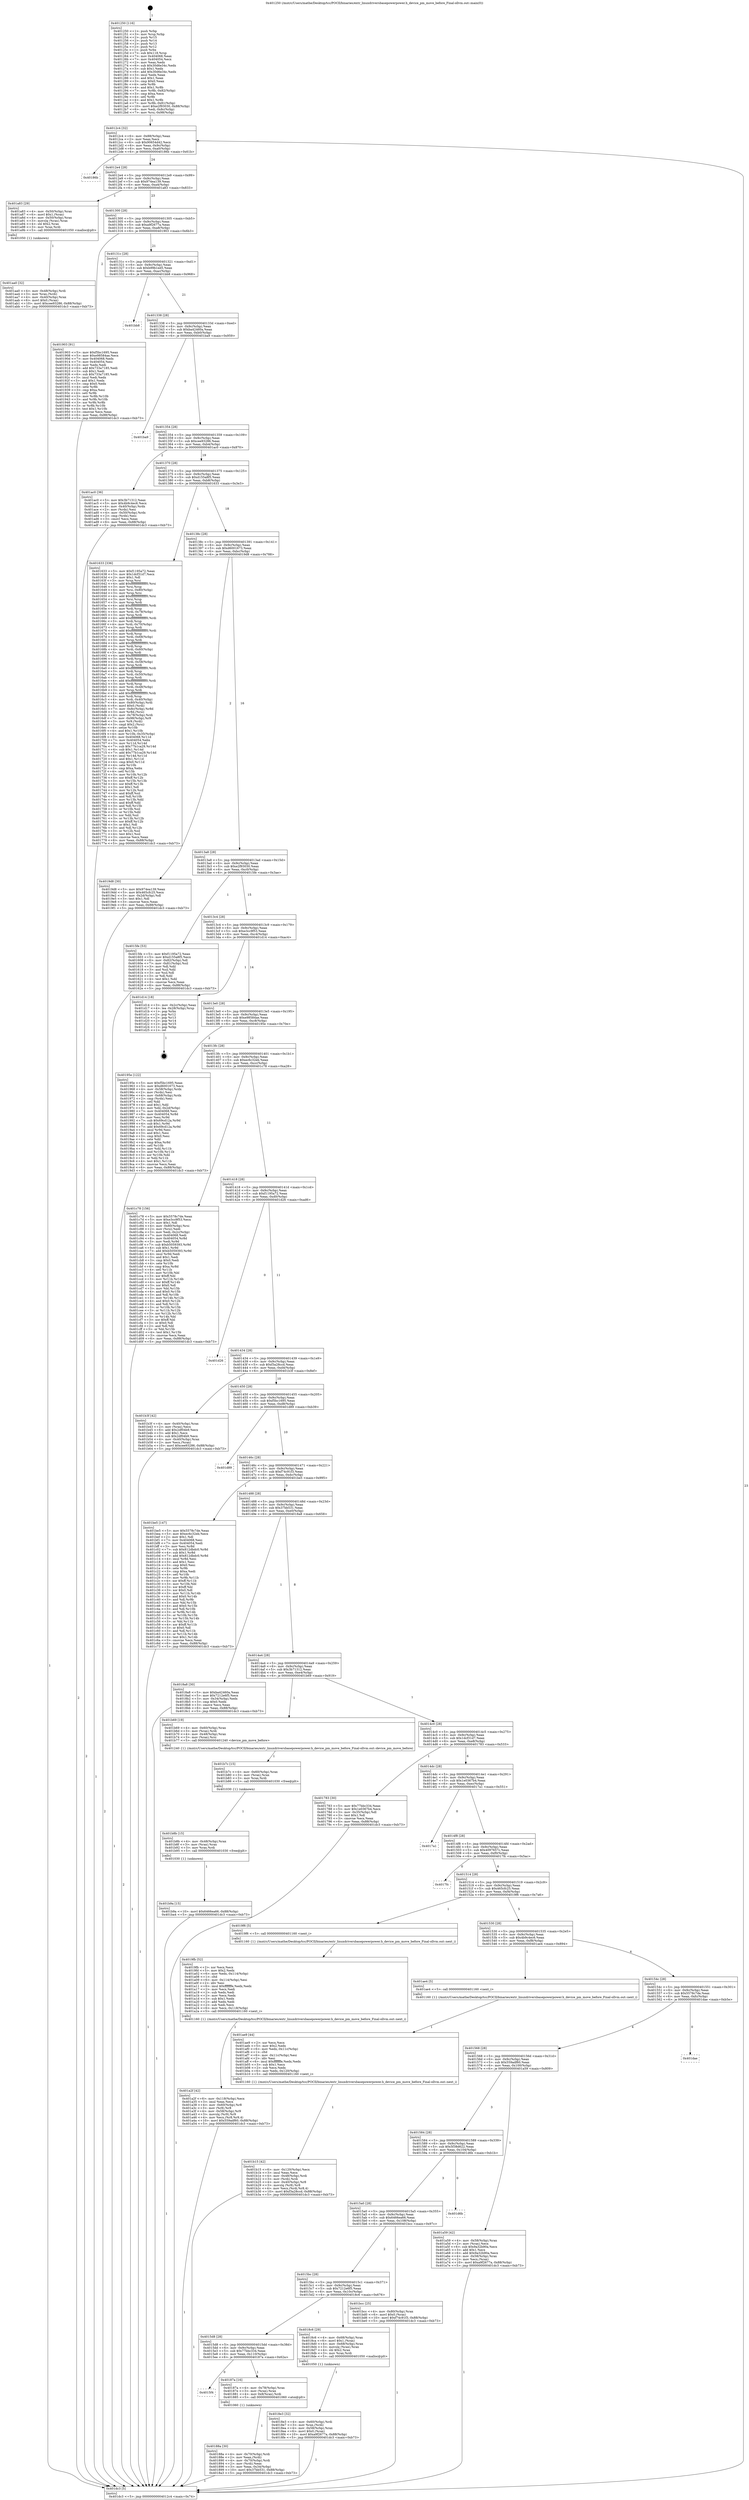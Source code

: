 digraph "0x401250" {
  label = "0x401250 (/mnt/c/Users/mathe/Desktop/tcc/POCII/binaries/extr_linuxdriversbasepowerpower.h_device_pm_move_before_Final-ollvm.out::main(0))"
  labelloc = "t"
  node[shape=record]

  Entry [label="",width=0.3,height=0.3,shape=circle,fillcolor=black,style=filled]
  "0x4012c4" [label="{
     0x4012c4 [32]\l
     | [instrs]\l
     &nbsp;&nbsp;0x4012c4 \<+6\>: mov -0x88(%rbp),%eax\l
     &nbsp;&nbsp;0x4012ca \<+2\>: mov %eax,%ecx\l
     &nbsp;&nbsp;0x4012cc \<+6\>: sub $0x90654d42,%ecx\l
     &nbsp;&nbsp;0x4012d2 \<+6\>: mov %eax,-0x9c(%rbp)\l
     &nbsp;&nbsp;0x4012d8 \<+6\>: mov %ecx,-0xa0(%rbp)\l
     &nbsp;&nbsp;0x4012de \<+6\>: je 000000000040186b \<main+0x61b\>\l
  }"]
  "0x40186b" [label="{
     0x40186b\l
  }", style=dashed]
  "0x4012e4" [label="{
     0x4012e4 [28]\l
     | [instrs]\l
     &nbsp;&nbsp;0x4012e4 \<+5\>: jmp 00000000004012e9 \<main+0x99\>\l
     &nbsp;&nbsp;0x4012e9 \<+6\>: mov -0x9c(%rbp),%eax\l
     &nbsp;&nbsp;0x4012ef \<+5\>: sub $0x974ea139,%eax\l
     &nbsp;&nbsp;0x4012f4 \<+6\>: mov %eax,-0xa4(%rbp)\l
     &nbsp;&nbsp;0x4012fa \<+6\>: je 0000000000401a83 \<main+0x833\>\l
  }"]
  Exit [label="",width=0.3,height=0.3,shape=circle,fillcolor=black,style=filled,peripheries=2]
  "0x401a83" [label="{
     0x401a83 [29]\l
     | [instrs]\l
     &nbsp;&nbsp;0x401a83 \<+4\>: mov -0x50(%rbp),%rax\l
     &nbsp;&nbsp;0x401a87 \<+6\>: movl $0x1,(%rax)\l
     &nbsp;&nbsp;0x401a8d \<+4\>: mov -0x50(%rbp),%rax\l
     &nbsp;&nbsp;0x401a91 \<+3\>: movslq (%rax),%rax\l
     &nbsp;&nbsp;0x401a94 \<+4\>: shl $0x2,%rax\l
     &nbsp;&nbsp;0x401a98 \<+3\>: mov %rax,%rdi\l
     &nbsp;&nbsp;0x401a9b \<+5\>: call 0000000000401050 \<malloc@plt\>\l
     | [calls]\l
     &nbsp;&nbsp;0x401050 \{1\} (unknown)\l
  }"]
  "0x401300" [label="{
     0x401300 [28]\l
     | [instrs]\l
     &nbsp;&nbsp;0x401300 \<+5\>: jmp 0000000000401305 \<main+0xb5\>\l
     &nbsp;&nbsp;0x401305 \<+6\>: mov -0x9c(%rbp),%eax\l
     &nbsp;&nbsp;0x40130b \<+5\>: sub $0xa9f2677a,%eax\l
     &nbsp;&nbsp;0x401310 \<+6\>: mov %eax,-0xa8(%rbp)\l
     &nbsp;&nbsp;0x401316 \<+6\>: je 0000000000401903 \<main+0x6b3\>\l
  }"]
  "0x401b9a" [label="{
     0x401b9a [15]\l
     | [instrs]\l
     &nbsp;&nbsp;0x401b9a \<+10\>: movl $0x6466ea66,-0x88(%rbp)\l
     &nbsp;&nbsp;0x401ba4 \<+5\>: jmp 0000000000401dc3 \<main+0xb73\>\l
  }"]
  "0x401903" [label="{
     0x401903 [91]\l
     | [instrs]\l
     &nbsp;&nbsp;0x401903 \<+5\>: mov $0xf5bc1695,%eax\l
     &nbsp;&nbsp;0x401908 \<+5\>: mov $0xe98584ae,%ecx\l
     &nbsp;&nbsp;0x40190d \<+7\>: mov 0x404068,%edx\l
     &nbsp;&nbsp;0x401914 \<+7\>: mov 0x404054,%esi\l
     &nbsp;&nbsp;0x40191b \<+2\>: mov %edx,%edi\l
     &nbsp;&nbsp;0x40191d \<+6\>: add $0x733a7185,%edi\l
     &nbsp;&nbsp;0x401923 \<+3\>: sub $0x1,%edi\l
     &nbsp;&nbsp;0x401926 \<+6\>: sub $0x733a7185,%edi\l
     &nbsp;&nbsp;0x40192c \<+3\>: imul %edi,%edx\l
     &nbsp;&nbsp;0x40192f \<+3\>: and $0x1,%edx\l
     &nbsp;&nbsp;0x401932 \<+3\>: cmp $0x0,%edx\l
     &nbsp;&nbsp;0x401935 \<+4\>: sete %r8b\l
     &nbsp;&nbsp;0x401939 \<+3\>: cmp $0xa,%esi\l
     &nbsp;&nbsp;0x40193c \<+4\>: setl %r9b\l
     &nbsp;&nbsp;0x401940 \<+3\>: mov %r8b,%r10b\l
     &nbsp;&nbsp;0x401943 \<+3\>: and %r9b,%r10b\l
     &nbsp;&nbsp;0x401946 \<+3\>: xor %r9b,%r8b\l
     &nbsp;&nbsp;0x401949 \<+3\>: or %r8b,%r10b\l
     &nbsp;&nbsp;0x40194c \<+4\>: test $0x1,%r10b\l
     &nbsp;&nbsp;0x401950 \<+3\>: cmovne %ecx,%eax\l
     &nbsp;&nbsp;0x401953 \<+6\>: mov %eax,-0x88(%rbp)\l
     &nbsp;&nbsp;0x401959 \<+5\>: jmp 0000000000401dc3 \<main+0xb73\>\l
  }"]
  "0x40131c" [label="{
     0x40131c [28]\l
     | [instrs]\l
     &nbsp;&nbsp;0x40131c \<+5\>: jmp 0000000000401321 \<main+0xd1\>\l
     &nbsp;&nbsp;0x401321 \<+6\>: mov -0x9c(%rbp),%eax\l
     &nbsp;&nbsp;0x401327 \<+5\>: sub $0xb99b1ed5,%eax\l
     &nbsp;&nbsp;0x40132c \<+6\>: mov %eax,-0xac(%rbp)\l
     &nbsp;&nbsp;0x401332 \<+6\>: je 0000000000401bb8 \<main+0x968\>\l
  }"]
  "0x401b8b" [label="{
     0x401b8b [15]\l
     | [instrs]\l
     &nbsp;&nbsp;0x401b8b \<+4\>: mov -0x48(%rbp),%rax\l
     &nbsp;&nbsp;0x401b8f \<+3\>: mov (%rax),%rax\l
     &nbsp;&nbsp;0x401b92 \<+3\>: mov %rax,%rdi\l
     &nbsp;&nbsp;0x401b95 \<+5\>: call 0000000000401030 \<free@plt\>\l
     | [calls]\l
     &nbsp;&nbsp;0x401030 \{1\} (unknown)\l
  }"]
  "0x401bb8" [label="{
     0x401bb8\l
  }", style=dashed]
  "0x401338" [label="{
     0x401338 [28]\l
     | [instrs]\l
     &nbsp;&nbsp;0x401338 \<+5\>: jmp 000000000040133d \<main+0xed\>\l
     &nbsp;&nbsp;0x40133d \<+6\>: mov -0x9c(%rbp),%eax\l
     &nbsp;&nbsp;0x401343 \<+5\>: sub $0xba42460a,%eax\l
     &nbsp;&nbsp;0x401348 \<+6\>: mov %eax,-0xb0(%rbp)\l
     &nbsp;&nbsp;0x40134e \<+6\>: je 0000000000401ba9 \<main+0x959\>\l
  }"]
  "0x401b7c" [label="{
     0x401b7c [15]\l
     | [instrs]\l
     &nbsp;&nbsp;0x401b7c \<+4\>: mov -0x60(%rbp),%rax\l
     &nbsp;&nbsp;0x401b80 \<+3\>: mov (%rax),%rax\l
     &nbsp;&nbsp;0x401b83 \<+3\>: mov %rax,%rdi\l
     &nbsp;&nbsp;0x401b86 \<+5\>: call 0000000000401030 \<free@plt\>\l
     | [calls]\l
     &nbsp;&nbsp;0x401030 \{1\} (unknown)\l
  }"]
  "0x401ba9" [label="{
     0x401ba9\l
  }", style=dashed]
  "0x401354" [label="{
     0x401354 [28]\l
     | [instrs]\l
     &nbsp;&nbsp;0x401354 \<+5\>: jmp 0000000000401359 \<main+0x109\>\l
     &nbsp;&nbsp;0x401359 \<+6\>: mov -0x9c(%rbp),%eax\l
     &nbsp;&nbsp;0x40135f \<+5\>: sub $0xcee93286,%eax\l
     &nbsp;&nbsp;0x401364 \<+6\>: mov %eax,-0xb4(%rbp)\l
     &nbsp;&nbsp;0x40136a \<+6\>: je 0000000000401ac0 \<main+0x870\>\l
  }"]
  "0x401b15" [label="{
     0x401b15 [42]\l
     | [instrs]\l
     &nbsp;&nbsp;0x401b15 \<+6\>: mov -0x120(%rbp),%ecx\l
     &nbsp;&nbsp;0x401b1b \<+3\>: imul %eax,%ecx\l
     &nbsp;&nbsp;0x401b1e \<+4\>: mov -0x48(%rbp),%rdi\l
     &nbsp;&nbsp;0x401b22 \<+3\>: mov (%rdi),%rdi\l
     &nbsp;&nbsp;0x401b25 \<+4\>: mov -0x40(%rbp),%r8\l
     &nbsp;&nbsp;0x401b29 \<+3\>: movslq (%r8),%r8\l
     &nbsp;&nbsp;0x401b2c \<+4\>: mov %ecx,(%rdi,%r8,4)\l
     &nbsp;&nbsp;0x401b30 \<+10\>: movl $0xf3a28ccd,-0x88(%rbp)\l
     &nbsp;&nbsp;0x401b3a \<+5\>: jmp 0000000000401dc3 \<main+0xb73\>\l
  }"]
  "0x401ac0" [label="{
     0x401ac0 [36]\l
     | [instrs]\l
     &nbsp;&nbsp;0x401ac0 \<+5\>: mov $0x3b71312,%eax\l
     &nbsp;&nbsp;0x401ac5 \<+5\>: mov $0x4b9c4ec6,%ecx\l
     &nbsp;&nbsp;0x401aca \<+4\>: mov -0x40(%rbp),%rdx\l
     &nbsp;&nbsp;0x401ace \<+2\>: mov (%rdx),%esi\l
     &nbsp;&nbsp;0x401ad0 \<+4\>: mov -0x50(%rbp),%rdx\l
     &nbsp;&nbsp;0x401ad4 \<+2\>: cmp (%rdx),%esi\l
     &nbsp;&nbsp;0x401ad6 \<+3\>: cmovl %ecx,%eax\l
     &nbsp;&nbsp;0x401ad9 \<+6\>: mov %eax,-0x88(%rbp)\l
     &nbsp;&nbsp;0x401adf \<+5\>: jmp 0000000000401dc3 \<main+0xb73\>\l
  }"]
  "0x401370" [label="{
     0x401370 [28]\l
     | [instrs]\l
     &nbsp;&nbsp;0x401370 \<+5\>: jmp 0000000000401375 \<main+0x125\>\l
     &nbsp;&nbsp;0x401375 \<+6\>: mov -0x9c(%rbp),%eax\l
     &nbsp;&nbsp;0x40137b \<+5\>: sub $0xd155a8f5,%eax\l
     &nbsp;&nbsp;0x401380 \<+6\>: mov %eax,-0xb8(%rbp)\l
     &nbsp;&nbsp;0x401386 \<+6\>: je 0000000000401633 \<main+0x3e3\>\l
  }"]
  "0x401ae9" [label="{
     0x401ae9 [44]\l
     | [instrs]\l
     &nbsp;&nbsp;0x401ae9 \<+2\>: xor %ecx,%ecx\l
     &nbsp;&nbsp;0x401aeb \<+5\>: mov $0x2,%edx\l
     &nbsp;&nbsp;0x401af0 \<+6\>: mov %edx,-0x11c(%rbp)\l
     &nbsp;&nbsp;0x401af6 \<+1\>: cltd\l
     &nbsp;&nbsp;0x401af7 \<+6\>: mov -0x11c(%rbp),%esi\l
     &nbsp;&nbsp;0x401afd \<+2\>: idiv %esi\l
     &nbsp;&nbsp;0x401aff \<+6\>: imul $0xfffffffe,%edx,%edx\l
     &nbsp;&nbsp;0x401b05 \<+3\>: sub $0x1,%ecx\l
     &nbsp;&nbsp;0x401b08 \<+2\>: sub %ecx,%edx\l
     &nbsp;&nbsp;0x401b0a \<+6\>: mov %edx,-0x120(%rbp)\l
     &nbsp;&nbsp;0x401b10 \<+5\>: call 0000000000401160 \<next_i\>\l
     | [calls]\l
     &nbsp;&nbsp;0x401160 \{1\} (/mnt/c/Users/mathe/Desktop/tcc/POCII/binaries/extr_linuxdriversbasepowerpower.h_device_pm_move_before_Final-ollvm.out::next_i)\l
  }"]
  "0x401633" [label="{
     0x401633 [336]\l
     | [instrs]\l
     &nbsp;&nbsp;0x401633 \<+5\>: mov $0xf1195a72,%eax\l
     &nbsp;&nbsp;0x401638 \<+5\>: mov $0x1dcf31d7,%ecx\l
     &nbsp;&nbsp;0x40163d \<+2\>: mov $0x1,%dl\l
     &nbsp;&nbsp;0x40163f \<+3\>: mov %rsp,%rsi\l
     &nbsp;&nbsp;0x401642 \<+4\>: add $0xfffffffffffffff0,%rsi\l
     &nbsp;&nbsp;0x401646 \<+3\>: mov %rsi,%rsp\l
     &nbsp;&nbsp;0x401649 \<+4\>: mov %rsi,-0x80(%rbp)\l
     &nbsp;&nbsp;0x40164d \<+3\>: mov %rsp,%rsi\l
     &nbsp;&nbsp;0x401650 \<+4\>: add $0xfffffffffffffff0,%rsi\l
     &nbsp;&nbsp;0x401654 \<+3\>: mov %rsi,%rsp\l
     &nbsp;&nbsp;0x401657 \<+3\>: mov %rsp,%rdi\l
     &nbsp;&nbsp;0x40165a \<+4\>: add $0xfffffffffffffff0,%rdi\l
     &nbsp;&nbsp;0x40165e \<+3\>: mov %rdi,%rsp\l
     &nbsp;&nbsp;0x401661 \<+4\>: mov %rdi,-0x78(%rbp)\l
     &nbsp;&nbsp;0x401665 \<+3\>: mov %rsp,%rdi\l
     &nbsp;&nbsp;0x401668 \<+4\>: add $0xfffffffffffffff0,%rdi\l
     &nbsp;&nbsp;0x40166c \<+3\>: mov %rdi,%rsp\l
     &nbsp;&nbsp;0x40166f \<+4\>: mov %rdi,-0x70(%rbp)\l
     &nbsp;&nbsp;0x401673 \<+3\>: mov %rsp,%rdi\l
     &nbsp;&nbsp;0x401676 \<+4\>: add $0xfffffffffffffff0,%rdi\l
     &nbsp;&nbsp;0x40167a \<+3\>: mov %rdi,%rsp\l
     &nbsp;&nbsp;0x40167d \<+4\>: mov %rdi,-0x68(%rbp)\l
     &nbsp;&nbsp;0x401681 \<+3\>: mov %rsp,%rdi\l
     &nbsp;&nbsp;0x401684 \<+4\>: add $0xfffffffffffffff0,%rdi\l
     &nbsp;&nbsp;0x401688 \<+3\>: mov %rdi,%rsp\l
     &nbsp;&nbsp;0x40168b \<+4\>: mov %rdi,-0x60(%rbp)\l
     &nbsp;&nbsp;0x40168f \<+3\>: mov %rsp,%rdi\l
     &nbsp;&nbsp;0x401692 \<+4\>: add $0xfffffffffffffff0,%rdi\l
     &nbsp;&nbsp;0x401696 \<+3\>: mov %rdi,%rsp\l
     &nbsp;&nbsp;0x401699 \<+4\>: mov %rdi,-0x58(%rbp)\l
     &nbsp;&nbsp;0x40169d \<+3\>: mov %rsp,%rdi\l
     &nbsp;&nbsp;0x4016a0 \<+4\>: add $0xfffffffffffffff0,%rdi\l
     &nbsp;&nbsp;0x4016a4 \<+3\>: mov %rdi,%rsp\l
     &nbsp;&nbsp;0x4016a7 \<+4\>: mov %rdi,-0x50(%rbp)\l
     &nbsp;&nbsp;0x4016ab \<+3\>: mov %rsp,%rdi\l
     &nbsp;&nbsp;0x4016ae \<+4\>: add $0xfffffffffffffff0,%rdi\l
     &nbsp;&nbsp;0x4016b2 \<+3\>: mov %rdi,%rsp\l
     &nbsp;&nbsp;0x4016b5 \<+4\>: mov %rdi,-0x48(%rbp)\l
     &nbsp;&nbsp;0x4016b9 \<+3\>: mov %rsp,%rdi\l
     &nbsp;&nbsp;0x4016bc \<+4\>: add $0xfffffffffffffff0,%rdi\l
     &nbsp;&nbsp;0x4016c0 \<+3\>: mov %rdi,%rsp\l
     &nbsp;&nbsp;0x4016c3 \<+4\>: mov %rdi,-0x40(%rbp)\l
     &nbsp;&nbsp;0x4016c7 \<+4\>: mov -0x80(%rbp),%rdi\l
     &nbsp;&nbsp;0x4016cb \<+6\>: movl $0x0,(%rdi)\l
     &nbsp;&nbsp;0x4016d1 \<+7\>: mov -0x8c(%rbp),%r8d\l
     &nbsp;&nbsp;0x4016d8 \<+3\>: mov %r8d,(%rsi)\l
     &nbsp;&nbsp;0x4016db \<+4\>: mov -0x78(%rbp),%rdi\l
     &nbsp;&nbsp;0x4016df \<+7\>: mov -0x98(%rbp),%r9\l
     &nbsp;&nbsp;0x4016e6 \<+3\>: mov %r9,(%rdi)\l
     &nbsp;&nbsp;0x4016e9 \<+3\>: cmpl $0x2,(%rsi)\l
     &nbsp;&nbsp;0x4016ec \<+4\>: setne %r10b\l
     &nbsp;&nbsp;0x4016f0 \<+4\>: and $0x1,%r10b\l
     &nbsp;&nbsp;0x4016f4 \<+4\>: mov %r10b,-0x35(%rbp)\l
     &nbsp;&nbsp;0x4016f8 \<+8\>: mov 0x404068,%r11d\l
     &nbsp;&nbsp;0x401700 \<+7\>: mov 0x404054,%ebx\l
     &nbsp;&nbsp;0x401707 \<+3\>: mov %r11d,%r14d\l
     &nbsp;&nbsp;0x40170a \<+7\>: sub $0x77b1ca29,%r14d\l
     &nbsp;&nbsp;0x401711 \<+4\>: sub $0x1,%r14d\l
     &nbsp;&nbsp;0x401715 \<+7\>: add $0x77b1ca29,%r14d\l
     &nbsp;&nbsp;0x40171c \<+4\>: imul %r14d,%r11d\l
     &nbsp;&nbsp;0x401720 \<+4\>: and $0x1,%r11d\l
     &nbsp;&nbsp;0x401724 \<+4\>: cmp $0x0,%r11d\l
     &nbsp;&nbsp;0x401728 \<+4\>: sete %r10b\l
     &nbsp;&nbsp;0x40172c \<+3\>: cmp $0xa,%ebx\l
     &nbsp;&nbsp;0x40172f \<+4\>: setl %r15b\l
     &nbsp;&nbsp;0x401733 \<+3\>: mov %r10b,%r12b\l
     &nbsp;&nbsp;0x401736 \<+4\>: xor $0xff,%r12b\l
     &nbsp;&nbsp;0x40173a \<+3\>: mov %r15b,%r13b\l
     &nbsp;&nbsp;0x40173d \<+4\>: xor $0xff,%r13b\l
     &nbsp;&nbsp;0x401741 \<+3\>: xor $0x1,%dl\l
     &nbsp;&nbsp;0x401744 \<+3\>: mov %r12b,%sil\l
     &nbsp;&nbsp;0x401747 \<+4\>: and $0xff,%sil\l
     &nbsp;&nbsp;0x40174b \<+3\>: and %dl,%r10b\l
     &nbsp;&nbsp;0x40174e \<+3\>: mov %r13b,%dil\l
     &nbsp;&nbsp;0x401751 \<+4\>: and $0xff,%dil\l
     &nbsp;&nbsp;0x401755 \<+3\>: and %dl,%r15b\l
     &nbsp;&nbsp;0x401758 \<+3\>: or %r10b,%sil\l
     &nbsp;&nbsp;0x40175b \<+3\>: or %r15b,%dil\l
     &nbsp;&nbsp;0x40175e \<+3\>: xor %dil,%sil\l
     &nbsp;&nbsp;0x401761 \<+3\>: or %r13b,%r12b\l
     &nbsp;&nbsp;0x401764 \<+4\>: xor $0xff,%r12b\l
     &nbsp;&nbsp;0x401768 \<+3\>: or $0x1,%dl\l
     &nbsp;&nbsp;0x40176b \<+3\>: and %dl,%r12b\l
     &nbsp;&nbsp;0x40176e \<+3\>: or %r12b,%sil\l
     &nbsp;&nbsp;0x401771 \<+4\>: test $0x1,%sil\l
     &nbsp;&nbsp;0x401775 \<+3\>: cmovne %ecx,%eax\l
     &nbsp;&nbsp;0x401778 \<+6\>: mov %eax,-0x88(%rbp)\l
     &nbsp;&nbsp;0x40177e \<+5\>: jmp 0000000000401dc3 \<main+0xb73\>\l
  }"]
  "0x40138c" [label="{
     0x40138c [28]\l
     | [instrs]\l
     &nbsp;&nbsp;0x40138c \<+5\>: jmp 0000000000401391 \<main+0x141\>\l
     &nbsp;&nbsp;0x401391 \<+6\>: mov -0x9c(%rbp),%eax\l
     &nbsp;&nbsp;0x401397 \<+5\>: sub $0xd6001673,%eax\l
     &nbsp;&nbsp;0x40139c \<+6\>: mov %eax,-0xbc(%rbp)\l
     &nbsp;&nbsp;0x4013a2 \<+6\>: je 00000000004019d8 \<main+0x788\>\l
  }"]
  "0x401aa0" [label="{
     0x401aa0 [32]\l
     | [instrs]\l
     &nbsp;&nbsp;0x401aa0 \<+4\>: mov -0x48(%rbp),%rdi\l
     &nbsp;&nbsp;0x401aa4 \<+3\>: mov %rax,(%rdi)\l
     &nbsp;&nbsp;0x401aa7 \<+4\>: mov -0x40(%rbp),%rax\l
     &nbsp;&nbsp;0x401aab \<+6\>: movl $0x0,(%rax)\l
     &nbsp;&nbsp;0x401ab1 \<+10\>: movl $0xcee93286,-0x88(%rbp)\l
     &nbsp;&nbsp;0x401abb \<+5\>: jmp 0000000000401dc3 \<main+0xb73\>\l
  }"]
  "0x4019d8" [label="{
     0x4019d8 [30]\l
     | [instrs]\l
     &nbsp;&nbsp;0x4019d8 \<+5\>: mov $0x974ea139,%eax\l
     &nbsp;&nbsp;0x4019dd \<+5\>: mov $0x465cfc25,%ecx\l
     &nbsp;&nbsp;0x4019e2 \<+3\>: mov -0x2d(%rbp),%dl\l
     &nbsp;&nbsp;0x4019e5 \<+3\>: test $0x1,%dl\l
     &nbsp;&nbsp;0x4019e8 \<+3\>: cmovne %ecx,%eax\l
     &nbsp;&nbsp;0x4019eb \<+6\>: mov %eax,-0x88(%rbp)\l
     &nbsp;&nbsp;0x4019f1 \<+5\>: jmp 0000000000401dc3 \<main+0xb73\>\l
  }"]
  "0x4013a8" [label="{
     0x4013a8 [28]\l
     | [instrs]\l
     &nbsp;&nbsp;0x4013a8 \<+5\>: jmp 00000000004013ad \<main+0x15d\>\l
     &nbsp;&nbsp;0x4013ad \<+6\>: mov -0x9c(%rbp),%eax\l
     &nbsp;&nbsp;0x4013b3 \<+5\>: sub $0xe2f93030,%eax\l
     &nbsp;&nbsp;0x4013b8 \<+6\>: mov %eax,-0xc0(%rbp)\l
     &nbsp;&nbsp;0x4013be \<+6\>: je 00000000004015fe \<main+0x3ae\>\l
  }"]
  "0x401a2f" [label="{
     0x401a2f [42]\l
     | [instrs]\l
     &nbsp;&nbsp;0x401a2f \<+6\>: mov -0x118(%rbp),%ecx\l
     &nbsp;&nbsp;0x401a35 \<+3\>: imul %eax,%ecx\l
     &nbsp;&nbsp;0x401a38 \<+4\>: mov -0x60(%rbp),%r8\l
     &nbsp;&nbsp;0x401a3c \<+3\>: mov (%r8),%r8\l
     &nbsp;&nbsp;0x401a3f \<+4\>: mov -0x58(%rbp),%r9\l
     &nbsp;&nbsp;0x401a43 \<+3\>: movslq (%r9),%r9\l
     &nbsp;&nbsp;0x401a46 \<+4\>: mov %ecx,(%r8,%r9,4)\l
     &nbsp;&nbsp;0x401a4a \<+10\>: movl $0x559adf60,-0x88(%rbp)\l
     &nbsp;&nbsp;0x401a54 \<+5\>: jmp 0000000000401dc3 \<main+0xb73\>\l
  }"]
  "0x4015fe" [label="{
     0x4015fe [53]\l
     | [instrs]\l
     &nbsp;&nbsp;0x4015fe \<+5\>: mov $0xf1195a72,%eax\l
     &nbsp;&nbsp;0x401603 \<+5\>: mov $0xd155a8f5,%ecx\l
     &nbsp;&nbsp;0x401608 \<+6\>: mov -0x82(%rbp),%dl\l
     &nbsp;&nbsp;0x40160e \<+7\>: mov -0x81(%rbp),%sil\l
     &nbsp;&nbsp;0x401615 \<+3\>: mov %dl,%dil\l
     &nbsp;&nbsp;0x401618 \<+3\>: and %sil,%dil\l
     &nbsp;&nbsp;0x40161b \<+3\>: xor %sil,%dl\l
     &nbsp;&nbsp;0x40161e \<+3\>: or %dl,%dil\l
     &nbsp;&nbsp;0x401621 \<+4\>: test $0x1,%dil\l
     &nbsp;&nbsp;0x401625 \<+3\>: cmovne %ecx,%eax\l
     &nbsp;&nbsp;0x401628 \<+6\>: mov %eax,-0x88(%rbp)\l
     &nbsp;&nbsp;0x40162e \<+5\>: jmp 0000000000401dc3 \<main+0xb73\>\l
  }"]
  "0x4013c4" [label="{
     0x4013c4 [28]\l
     | [instrs]\l
     &nbsp;&nbsp;0x4013c4 \<+5\>: jmp 00000000004013c9 \<main+0x179\>\l
     &nbsp;&nbsp;0x4013c9 \<+6\>: mov -0x9c(%rbp),%eax\l
     &nbsp;&nbsp;0x4013cf \<+5\>: sub $0xe3cc9f53,%eax\l
     &nbsp;&nbsp;0x4013d4 \<+6\>: mov %eax,-0xc4(%rbp)\l
     &nbsp;&nbsp;0x4013da \<+6\>: je 0000000000401d14 \<main+0xac4\>\l
  }"]
  "0x401dc3" [label="{
     0x401dc3 [5]\l
     | [instrs]\l
     &nbsp;&nbsp;0x401dc3 \<+5\>: jmp 00000000004012c4 \<main+0x74\>\l
  }"]
  "0x401250" [label="{
     0x401250 [116]\l
     | [instrs]\l
     &nbsp;&nbsp;0x401250 \<+1\>: push %rbp\l
     &nbsp;&nbsp;0x401251 \<+3\>: mov %rsp,%rbp\l
     &nbsp;&nbsp;0x401254 \<+2\>: push %r15\l
     &nbsp;&nbsp;0x401256 \<+2\>: push %r14\l
     &nbsp;&nbsp;0x401258 \<+2\>: push %r13\l
     &nbsp;&nbsp;0x40125a \<+2\>: push %r12\l
     &nbsp;&nbsp;0x40125c \<+1\>: push %rbx\l
     &nbsp;&nbsp;0x40125d \<+7\>: sub $0x118,%rsp\l
     &nbsp;&nbsp;0x401264 \<+7\>: mov 0x404068,%eax\l
     &nbsp;&nbsp;0x40126b \<+7\>: mov 0x404054,%ecx\l
     &nbsp;&nbsp;0x401272 \<+2\>: mov %eax,%edx\l
     &nbsp;&nbsp;0x401274 \<+6\>: sub $0x30d6e34c,%edx\l
     &nbsp;&nbsp;0x40127a \<+3\>: sub $0x1,%edx\l
     &nbsp;&nbsp;0x40127d \<+6\>: add $0x30d6e34c,%edx\l
     &nbsp;&nbsp;0x401283 \<+3\>: imul %edx,%eax\l
     &nbsp;&nbsp;0x401286 \<+3\>: and $0x1,%eax\l
     &nbsp;&nbsp;0x401289 \<+3\>: cmp $0x0,%eax\l
     &nbsp;&nbsp;0x40128c \<+4\>: sete %r8b\l
     &nbsp;&nbsp;0x401290 \<+4\>: and $0x1,%r8b\l
     &nbsp;&nbsp;0x401294 \<+7\>: mov %r8b,-0x82(%rbp)\l
     &nbsp;&nbsp;0x40129b \<+3\>: cmp $0xa,%ecx\l
     &nbsp;&nbsp;0x40129e \<+4\>: setl %r8b\l
     &nbsp;&nbsp;0x4012a2 \<+4\>: and $0x1,%r8b\l
     &nbsp;&nbsp;0x4012a6 \<+7\>: mov %r8b,-0x81(%rbp)\l
     &nbsp;&nbsp;0x4012ad \<+10\>: movl $0xe2f93030,-0x88(%rbp)\l
     &nbsp;&nbsp;0x4012b7 \<+6\>: mov %edi,-0x8c(%rbp)\l
     &nbsp;&nbsp;0x4012bd \<+7\>: mov %rsi,-0x98(%rbp)\l
  }"]
  "0x4019fb" [label="{
     0x4019fb [52]\l
     | [instrs]\l
     &nbsp;&nbsp;0x4019fb \<+2\>: xor %ecx,%ecx\l
     &nbsp;&nbsp;0x4019fd \<+5\>: mov $0x2,%edx\l
     &nbsp;&nbsp;0x401a02 \<+6\>: mov %edx,-0x114(%rbp)\l
     &nbsp;&nbsp;0x401a08 \<+1\>: cltd\l
     &nbsp;&nbsp;0x401a09 \<+6\>: mov -0x114(%rbp),%esi\l
     &nbsp;&nbsp;0x401a0f \<+2\>: idiv %esi\l
     &nbsp;&nbsp;0x401a11 \<+6\>: imul $0xfffffffe,%edx,%edx\l
     &nbsp;&nbsp;0x401a17 \<+2\>: mov %ecx,%edi\l
     &nbsp;&nbsp;0x401a19 \<+2\>: sub %edx,%edi\l
     &nbsp;&nbsp;0x401a1b \<+2\>: mov %ecx,%edx\l
     &nbsp;&nbsp;0x401a1d \<+3\>: sub $0x1,%edx\l
     &nbsp;&nbsp;0x401a20 \<+2\>: add %edx,%edi\l
     &nbsp;&nbsp;0x401a22 \<+2\>: sub %edi,%ecx\l
     &nbsp;&nbsp;0x401a24 \<+6\>: mov %ecx,-0x118(%rbp)\l
     &nbsp;&nbsp;0x401a2a \<+5\>: call 0000000000401160 \<next_i\>\l
     | [calls]\l
     &nbsp;&nbsp;0x401160 \{1\} (/mnt/c/Users/mathe/Desktop/tcc/POCII/binaries/extr_linuxdriversbasepowerpower.h_device_pm_move_before_Final-ollvm.out::next_i)\l
  }"]
  "0x4018e3" [label="{
     0x4018e3 [32]\l
     | [instrs]\l
     &nbsp;&nbsp;0x4018e3 \<+4\>: mov -0x60(%rbp),%rdi\l
     &nbsp;&nbsp;0x4018e7 \<+3\>: mov %rax,(%rdi)\l
     &nbsp;&nbsp;0x4018ea \<+4\>: mov -0x58(%rbp),%rax\l
     &nbsp;&nbsp;0x4018ee \<+6\>: movl $0x0,(%rax)\l
     &nbsp;&nbsp;0x4018f4 \<+10\>: movl $0xa9f2677a,-0x88(%rbp)\l
     &nbsp;&nbsp;0x4018fe \<+5\>: jmp 0000000000401dc3 \<main+0xb73\>\l
  }"]
  "0x401d14" [label="{
     0x401d14 [18]\l
     | [instrs]\l
     &nbsp;&nbsp;0x401d14 \<+3\>: mov -0x2c(%rbp),%eax\l
     &nbsp;&nbsp;0x401d17 \<+4\>: lea -0x28(%rbp),%rsp\l
     &nbsp;&nbsp;0x401d1b \<+1\>: pop %rbx\l
     &nbsp;&nbsp;0x401d1c \<+2\>: pop %r12\l
     &nbsp;&nbsp;0x401d1e \<+2\>: pop %r13\l
     &nbsp;&nbsp;0x401d20 \<+2\>: pop %r14\l
     &nbsp;&nbsp;0x401d22 \<+2\>: pop %r15\l
     &nbsp;&nbsp;0x401d24 \<+1\>: pop %rbp\l
     &nbsp;&nbsp;0x401d25 \<+1\>: ret\l
  }"]
  "0x4013e0" [label="{
     0x4013e0 [28]\l
     | [instrs]\l
     &nbsp;&nbsp;0x4013e0 \<+5\>: jmp 00000000004013e5 \<main+0x195\>\l
     &nbsp;&nbsp;0x4013e5 \<+6\>: mov -0x9c(%rbp),%eax\l
     &nbsp;&nbsp;0x4013eb \<+5\>: sub $0xe98584ae,%eax\l
     &nbsp;&nbsp;0x4013f0 \<+6\>: mov %eax,-0xc8(%rbp)\l
     &nbsp;&nbsp;0x4013f6 \<+6\>: je 000000000040195e \<main+0x70e\>\l
  }"]
  "0x40188a" [label="{
     0x40188a [30]\l
     | [instrs]\l
     &nbsp;&nbsp;0x40188a \<+4\>: mov -0x70(%rbp),%rdi\l
     &nbsp;&nbsp;0x40188e \<+2\>: mov %eax,(%rdi)\l
     &nbsp;&nbsp;0x401890 \<+4\>: mov -0x70(%rbp),%rdi\l
     &nbsp;&nbsp;0x401894 \<+2\>: mov (%rdi),%eax\l
     &nbsp;&nbsp;0x401896 \<+3\>: mov %eax,-0x34(%rbp)\l
     &nbsp;&nbsp;0x401899 \<+10\>: movl $0x37bb531,-0x88(%rbp)\l
     &nbsp;&nbsp;0x4018a3 \<+5\>: jmp 0000000000401dc3 \<main+0xb73\>\l
  }"]
  "0x40195e" [label="{
     0x40195e [122]\l
     | [instrs]\l
     &nbsp;&nbsp;0x40195e \<+5\>: mov $0xf5bc1695,%eax\l
     &nbsp;&nbsp;0x401963 \<+5\>: mov $0xd6001673,%ecx\l
     &nbsp;&nbsp;0x401968 \<+4\>: mov -0x58(%rbp),%rdx\l
     &nbsp;&nbsp;0x40196c \<+2\>: mov (%rdx),%esi\l
     &nbsp;&nbsp;0x40196e \<+4\>: mov -0x68(%rbp),%rdx\l
     &nbsp;&nbsp;0x401972 \<+2\>: cmp (%rdx),%esi\l
     &nbsp;&nbsp;0x401974 \<+4\>: setl %dil\l
     &nbsp;&nbsp;0x401978 \<+4\>: and $0x1,%dil\l
     &nbsp;&nbsp;0x40197c \<+4\>: mov %dil,-0x2d(%rbp)\l
     &nbsp;&nbsp;0x401980 \<+7\>: mov 0x404068,%esi\l
     &nbsp;&nbsp;0x401987 \<+8\>: mov 0x404054,%r8d\l
     &nbsp;&nbsp;0x40198f \<+3\>: mov %esi,%r9d\l
     &nbsp;&nbsp;0x401992 \<+7\>: sub $0x69cd12a,%r9d\l
     &nbsp;&nbsp;0x401999 \<+4\>: sub $0x1,%r9d\l
     &nbsp;&nbsp;0x40199d \<+7\>: add $0x69cd12a,%r9d\l
     &nbsp;&nbsp;0x4019a4 \<+4\>: imul %r9d,%esi\l
     &nbsp;&nbsp;0x4019a8 \<+3\>: and $0x1,%esi\l
     &nbsp;&nbsp;0x4019ab \<+3\>: cmp $0x0,%esi\l
     &nbsp;&nbsp;0x4019ae \<+4\>: sete %dil\l
     &nbsp;&nbsp;0x4019b2 \<+4\>: cmp $0xa,%r8d\l
     &nbsp;&nbsp;0x4019b6 \<+4\>: setl %r10b\l
     &nbsp;&nbsp;0x4019ba \<+3\>: mov %dil,%r11b\l
     &nbsp;&nbsp;0x4019bd \<+3\>: and %r10b,%r11b\l
     &nbsp;&nbsp;0x4019c0 \<+3\>: xor %r10b,%dil\l
     &nbsp;&nbsp;0x4019c3 \<+3\>: or %dil,%r11b\l
     &nbsp;&nbsp;0x4019c6 \<+4\>: test $0x1,%r11b\l
     &nbsp;&nbsp;0x4019ca \<+3\>: cmovne %ecx,%eax\l
     &nbsp;&nbsp;0x4019cd \<+6\>: mov %eax,-0x88(%rbp)\l
     &nbsp;&nbsp;0x4019d3 \<+5\>: jmp 0000000000401dc3 \<main+0xb73\>\l
  }"]
  "0x4013fc" [label="{
     0x4013fc [28]\l
     | [instrs]\l
     &nbsp;&nbsp;0x4013fc \<+5\>: jmp 0000000000401401 \<main+0x1b1\>\l
     &nbsp;&nbsp;0x401401 \<+6\>: mov -0x9c(%rbp),%eax\l
     &nbsp;&nbsp;0x401407 \<+5\>: sub $0xec6c32eb,%eax\l
     &nbsp;&nbsp;0x40140c \<+6\>: mov %eax,-0xcc(%rbp)\l
     &nbsp;&nbsp;0x401412 \<+6\>: je 0000000000401c78 \<main+0xa28\>\l
  }"]
  "0x4015f4" [label="{
     0x4015f4\l
  }", style=dashed]
  "0x401c78" [label="{
     0x401c78 [156]\l
     | [instrs]\l
     &nbsp;&nbsp;0x401c78 \<+5\>: mov $0x5578c7de,%eax\l
     &nbsp;&nbsp;0x401c7d \<+5\>: mov $0xe3cc9f53,%ecx\l
     &nbsp;&nbsp;0x401c82 \<+2\>: mov $0x1,%dl\l
     &nbsp;&nbsp;0x401c84 \<+4\>: mov -0x80(%rbp),%rsi\l
     &nbsp;&nbsp;0x401c88 \<+2\>: mov (%rsi),%edi\l
     &nbsp;&nbsp;0x401c8a \<+3\>: mov %edi,-0x2c(%rbp)\l
     &nbsp;&nbsp;0x401c8d \<+7\>: mov 0x404068,%edi\l
     &nbsp;&nbsp;0x401c94 \<+8\>: mov 0x404054,%r8d\l
     &nbsp;&nbsp;0x401c9c \<+3\>: mov %edi,%r9d\l
     &nbsp;&nbsp;0x401c9f \<+7\>: sub $0xb5059393,%r9d\l
     &nbsp;&nbsp;0x401ca6 \<+4\>: sub $0x1,%r9d\l
     &nbsp;&nbsp;0x401caa \<+7\>: add $0xb5059393,%r9d\l
     &nbsp;&nbsp;0x401cb1 \<+4\>: imul %r9d,%edi\l
     &nbsp;&nbsp;0x401cb5 \<+3\>: and $0x1,%edi\l
     &nbsp;&nbsp;0x401cb8 \<+3\>: cmp $0x0,%edi\l
     &nbsp;&nbsp;0x401cbb \<+4\>: sete %r10b\l
     &nbsp;&nbsp;0x401cbf \<+4\>: cmp $0xa,%r8d\l
     &nbsp;&nbsp;0x401cc3 \<+4\>: setl %r11b\l
     &nbsp;&nbsp;0x401cc7 \<+3\>: mov %r10b,%bl\l
     &nbsp;&nbsp;0x401cca \<+3\>: xor $0xff,%bl\l
     &nbsp;&nbsp;0x401ccd \<+3\>: mov %r11b,%r14b\l
     &nbsp;&nbsp;0x401cd0 \<+4\>: xor $0xff,%r14b\l
     &nbsp;&nbsp;0x401cd4 \<+3\>: xor $0x0,%dl\l
     &nbsp;&nbsp;0x401cd7 \<+3\>: mov %bl,%r15b\l
     &nbsp;&nbsp;0x401cda \<+4\>: and $0x0,%r15b\l
     &nbsp;&nbsp;0x401cde \<+3\>: and %dl,%r10b\l
     &nbsp;&nbsp;0x401ce1 \<+3\>: mov %r14b,%r12b\l
     &nbsp;&nbsp;0x401ce4 \<+4\>: and $0x0,%r12b\l
     &nbsp;&nbsp;0x401ce8 \<+3\>: and %dl,%r11b\l
     &nbsp;&nbsp;0x401ceb \<+3\>: or %r10b,%r15b\l
     &nbsp;&nbsp;0x401cee \<+3\>: or %r11b,%r12b\l
     &nbsp;&nbsp;0x401cf1 \<+3\>: xor %r12b,%r15b\l
     &nbsp;&nbsp;0x401cf4 \<+3\>: or %r14b,%bl\l
     &nbsp;&nbsp;0x401cf7 \<+3\>: xor $0xff,%bl\l
     &nbsp;&nbsp;0x401cfa \<+3\>: or $0x0,%dl\l
     &nbsp;&nbsp;0x401cfd \<+2\>: and %dl,%bl\l
     &nbsp;&nbsp;0x401cff \<+3\>: or %bl,%r15b\l
     &nbsp;&nbsp;0x401d02 \<+4\>: test $0x1,%r15b\l
     &nbsp;&nbsp;0x401d06 \<+3\>: cmovne %ecx,%eax\l
     &nbsp;&nbsp;0x401d09 \<+6\>: mov %eax,-0x88(%rbp)\l
     &nbsp;&nbsp;0x401d0f \<+5\>: jmp 0000000000401dc3 \<main+0xb73\>\l
  }"]
  "0x401418" [label="{
     0x401418 [28]\l
     | [instrs]\l
     &nbsp;&nbsp;0x401418 \<+5\>: jmp 000000000040141d \<main+0x1cd\>\l
     &nbsp;&nbsp;0x40141d \<+6\>: mov -0x9c(%rbp),%eax\l
     &nbsp;&nbsp;0x401423 \<+5\>: sub $0xf1195a72,%eax\l
     &nbsp;&nbsp;0x401428 \<+6\>: mov %eax,-0xd0(%rbp)\l
     &nbsp;&nbsp;0x40142e \<+6\>: je 0000000000401d26 \<main+0xad6\>\l
  }"]
  "0x40187a" [label="{
     0x40187a [16]\l
     | [instrs]\l
     &nbsp;&nbsp;0x40187a \<+4\>: mov -0x78(%rbp),%rax\l
     &nbsp;&nbsp;0x40187e \<+3\>: mov (%rax),%rax\l
     &nbsp;&nbsp;0x401881 \<+4\>: mov 0x8(%rax),%rdi\l
     &nbsp;&nbsp;0x401885 \<+5\>: call 0000000000401060 \<atoi@plt\>\l
     | [calls]\l
     &nbsp;&nbsp;0x401060 \{1\} (unknown)\l
  }"]
  "0x401d26" [label="{
     0x401d26\l
  }", style=dashed]
  "0x401434" [label="{
     0x401434 [28]\l
     | [instrs]\l
     &nbsp;&nbsp;0x401434 \<+5\>: jmp 0000000000401439 \<main+0x1e9\>\l
     &nbsp;&nbsp;0x401439 \<+6\>: mov -0x9c(%rbp),%eax\l
     &nbsp;&nbsp;0x40143f \<+5\>: sub $0xf3a28ccd,%eax\l
     &nbsp;&nbsp;0x401444 \<+6\>: mov %eax,-0xd4(%rbp)\l
     &nbsp;&nbsp;0x40144a \<+6\>: je 0000000000401b3f \<main+0x8ef\>\l
  }"]
  "0x4015d8" [label="{
     0x4015d8 [28]\l
     | [instrs]\l
     &nbsp;&nbsp;0x4015d8 \<+5\>: jmp 00000000004015dd \<main+0x38d\>\l
     &nbsp;&nbsp;0x4015dd \<+6\>: mov -0x9c(%rbp),%eax\l
     &nbsp;&nbsp;0x4015e3 \<+5\>: sub $0x77bbc334,%eax\l
     &nbsp;&nbsp;0x4015e8 \<+6\>: mov %eax,-0x110(%rbp)\l
     &nbsp;&nbsp;0x4015ee \<+6\>: je 000000000040187a \<main+0x62a\>\l
  }"]
  "0x401b3f" [label="{
     0x401b3f [42]\l
     | [instrs]\l
     &nbsp;&nbsp;0x401b3f \<+4\>: mov -0x40(%rbp),%rax\l
     &nbsp;&nbsp;0x401b43 \<+2\>: mov (%rax),%ecx\l
     &nbsp;&nbsp;0x401b45 \<+6\>: add $0x2df04b9,%ecx\l
     &nbsp;&nbsp;0x401b4b \<+3\>: add $0x1,%ecx\l
     &nbsp;&nbsp;0x401b4e \<+6\>: sub $0x2df04b9,%ecx\l
     &nbsp;&nbsp;0x401b54 \<+4\>: mov -0x40(%rbp),%rax\l
     &nbsp;&nbsp;0x401b58 \<+2\>: mov %ecx,(%rax)\l
     &nbsp;&nbsp;0x401b5a \<+10\>: movl $0xcee93286,-0x88(%rbp)\l
     &nbsp;&nbsp;0x401b64 \<+5\>: jmp 0000000000401dc3 \<main+0xb73\>\l
  }"]
  "0x401450" [label="{
     0x401450 [28]\l
     | [instrs]\l
     &nbsp;&nbsp;0x401450 \<+5\>: jmp 0000000000401455 \<main+0x205\>\l
     &nbsp;&nbsp;0x401455 \<+6\>: mov -0x9c(%rbp),%eax\l
     &nbsp;&nbsp;0x40145b \<+5\>: sub $0xf5bc1695,%eax\l
     &nbsp;&nbsp;0x401460 \<+6\>: mov %eax,-0xd8(%rbp)\l
     &nbsp;&nbsp;0x401466 \<+6\>: je 0000000000401d89 \<main+0xb39\>\l
  }"]
  "0x4018c6" [label="{
     0x4018c6 [29]\l
     | [instrs]\l
     &nbsp;&nbsp;0x4018c6 \<+4\>: mov -0x68(%rbp),%rax\l
     &nbsp;&nbsp;0x4018ca \<+6\>: movl $0x1,(%rax)\l
     &nbsp;&nbsp;0x4018d0 \<+4\>: mov -0x68(%rbp),%rax\l
     &nbsp;&nbsp;0x4018d4 \<+3\>: movslq (%rax),%rax\l
     &nbsp;&nbsp;0x4018d7 \<+4\>: shl $0x2,%rax\l
     &nbsp;&nbsp;0x4018db \<+3\>: mov %rax,%rdi\l
     &nbsp;&nbsp;0x4018de \<+5\>: call 0000000000401050 \<malloc@plt\>\l
     | [calls]\l
     &nbsp;&nbsp;0x401050 \{1\} (unknown)\l
  }"]
  "0x401d89" [label="{
     0x401d89\l
  }", style=dashed]
  "0x40146c" [label="{
     0x40146c [28]\l
     | [instrs]\l
     &nbsp;&nbsp;0x40146c \<+5\>: jmp 0000000000401471 \<main+0x221\>\l
     &nbsp;&nbsp;0x401471 \<+6\>: mov -0x9c(%rbp),%eax\l
     &nbsp;&nbsp;0x401477 \<+5\>: sub $0xf74c91f3,%eax\l
     &nbsp;&nbsp;0x40147c \<+6\>: mov %eax,-0xdc(%rbp)\l
     &nbsp;&nbsp;0x401482 \<+6\>: je 0000000000401be5 \<main+0x995\>\l
  }"]
  "0x4015bc" [label="{
     0x4015bc [28]\l
     | [instrs]\l
     &nbsp;&nbsp;0x4015bc \<+5\>: jmp 00000000004015c1 \<main+0x371\>\l
     &nbsp;&nbsp;0x4015c1 \<+6\>: mov -0x9c(%rbp),%eax\l
     &nbsp;&nbsp;0x4015c7 \<+5\>: sub $0x7212e6f5,%eax\l
     &nbsp;&nbsp;0x4015cc \<+6\>: mov %eax,-0x10c(%rbp)\l
     &nbsp;&nbsp;0x4015d2 \<+6\>: je 00000000004018c6 \<main+0x676\>\l
  }"]
  "0x401be5" [label="{
     0x401be5 [147]\l
     | [instrs]\l
     &nbsp;&nbsp;0x401be5 \<+5\>: mov $0x5578c7de,%eax\l
     &nbsp;&nbsp;0x401bea \<+5\>: mov $0xec6c32eb,%ecx\l
     &nbsp;&nbsp;0x401bef \<+2\>: mov $0x1,%dl\l
     &nbsp;&nbsp;0x401bf1 \<+7\>: mov 0x404068,%esi\l
     &nbsp;&nbsp;0x401bf8 \<+7\>: mov 0x404054,%edi\l
     &nbsp;&nbsp;0x401bff \<+3\>: mov %esi,%r8d\l
     &nbsp;&nbsp;0x401c02 \<+7\>: sub $0x812dbdc0,%r8d\l
     &nbsp;&nbsp;0x401c09 \<+4\>: sub $0x1,%r8d\l
     &nbsp;&nbsp;0x401c0d \<+7\>: add $0x812dbdc0,%r8d\l
     &nbsp;&nbsp;0x401c14 \<+4\>: imul %r8d,%esi\l
     &nbsp;&nbsp;0x401c18 \<+3\>: and $0x1,%esi\l
     &nbsp;&nbsp;0x401c1b \<+3\>: cmp $0x0,%esi\l
     &nbsp;&nbsp;0x401c1e \<+4\>: sete %r9b\l
     &nbsp;&nbsp;0x401c22 \<+3\>: cmp $0xa,%edi\l
     &nbsp;&nbsp;0x401c25 \<+4\>: setl %r10b\l
     &nbsp;&nbsp;0x401c29 \<+3\>: mov %r9b,%r11b\l
     &nbsp;&nbsp;0x401c2c \<+4\>: xor $0xff,%r11b\l
     &nbsp;&nbsp;0x401c30 \<+3\>: mov %r10b,%bl\l
     &nbsp;&nbsp;0x401c33 \<+3\>: xor $0xff,%bl\l
     &nbsp;&nbsp;0x401c36 \<+3\>: xor $0x0,%dl\l
     &nbsp;&nbsp;0x401c39 \<+3\>: mov %r11b,%r14b\l
     &nbsp;&nbsp;0x401c3c \<+4\>: and $0x0,%r14b\l
     &nbsp;&nbsp;0x401c40 \<+3\>: and %dl,%r9b\l
     &nbsp;&nbsp;0x401c43 \<+3\>: mov %bl,%r15b\l
     &nbsp;&nbsp;0x401c46 \<+4\>: and $0x0,%r15b\l
     &nbsp;&nbsp;0x401c4a \<+3\>: and %dl,%r10b\l
     &nbsp;&nbsp;0x401c4d \<+3\>: or %r9b,%r14b\l
     &nbsp;&nbsp;0x401c50 \<+3\>: or %r10b,%r15b\l
     &nbsp;&nbsp;0x401c53 \<+3\>: xor %r15b,%r14b\l
     &nbsp;&nbsp;0x401c56 \<+3\>: or %bl,%r11b\l
     &nbsp;&nbsp;0x401c59 \<+4\>: xor $0xff,%r11b\l
     &nbsp;&nbsp;0x401c5d \<+3\>: or $0x0,%dl\l
     &nbsp;&nbsp;0x401c60 \<+3\>: and %dl,%r11b\l
     &nbsp;&nbsp;0x401c63 \<+3\>: or %r11b,%r14b\l
     &nbsp;&nbsp;0x401c66 \<+4\>: test $0x1,%r14b\l
     &nbsp;&nbsp;0x401c6a \<+3\>: cmovne %ecx,%eax\l
     &nbsp;&nbsp;0x401c6d \<+6\>: mov %eax,-0x88(%rbp)\l
     &nbsp;&nbsp;0x401c73 \<+5\>: jmp 0000000000401dc3 \<main+0xb73\>\l
  }"]
  "0x401488" [label="{
     0x401488 [28]\l
     | [instrs]\l
     &nbsp;&nbsp;0x401488 \<+5\>: jmp 000000000040148d \<main+0x23d\>\l
     &nbsp;&nbsp;0x40148d \<+6\>: mov -0x9c(%rbp),%eax\l
     &nbsp;&nbsp;0x401493 \<+5\>: sub $0x37bb531,%eax\l
     &nbsp;&nbsp;0x401498 \<+6\>: mov %eax,-0xe0(%rbp)\l
     &nbsp;&nbsp;0x40149e \<+6\>: je 00000000004018a8 \<main+0x658\>\l
  }"]
  "0x401bcc" [label="{
     0x401bcc [25]\l
     | [instrs]\l
     &nbsp;&nbsp;0x401bcc \<+4\>: mov -0x80(%rbp),%rax\l
     &nbsp;&nbsp;0x401bd0 \<+6\>: movl $0x0,(%rax)\l
     &nbsp;&nbsp;0x401bd6 \<+10\>: movl $0xf74c91f3,-0x88(%rbp)\l
     &nbsp;&nbsp;0x401be0 \<+5\>: jmp 0000000000401dc3 \<main+0xb73\>\l
  }"]
  "0x4018a8" [label="{
     0x4018a8 [30]\l
     | [instrs]\l
     &nbsp;&nbsp;0x4018a8 \<+5\>: mov $0xba42460a,%eax\l
     &nbsp;&nbsp;0x4018ad \<+5\>: mov $0x7212e6f5,%ecx\l
     &nbsp;&nbsp;0x4018b2 \<+3\>: mov -0x34(%rbp),%edx\l
     &nbsp;&nbsp;0x4018b5 \<+3\>: cmp $0x0,%edx\l
     &nbsp;&nbsp;0x4018b8 \<+3\>: cmove %ecx,%eax\l
     &nbsp;&nbsp;0x4018bb \<+6\>: mov %eax,-0x88(%rbp)\l
     &nbsp;&nbsp;0x4018c1 \<+5\>: jmp 0000000000401dc3 \<main+0xb73\>\l
  }"]
  "0x4014a4" [label="{
     0x4014a4 [28]\l
     | [instrs]\l
     &nbsp;&nbsp;0x4014a4 \<+5\>: jmp 00000000004014a9 \<main+0x259\>\l
     &nbsp;&nbsp;0x4014a9 \<+6\>: mov -0x9c(%rbp),%eax\l
     &nbsp;&nbsp;0x4014af \<+5\>: sub $0x3b71312,%eax\l
     &nbsp;&nbsp;0x4014b4 \<+6\>: mov %eax,-0xe4(%rbp)\l
     &nbsp;&nbsp;0x4014ba \<+6\>: je 0000000000401b69 \<main+0x919\>\l
  }"]
  "0x4015a0" [label="{
     0x4015a0 [28]\l
     | [instrs]\l
     &nbsp;&nbsp;0x4015a0 \<+5\>: jmp 00000000004015a5 \<main+0x355\>\l
     &nbsp;&nbsp;0x4015a5 \<+6\>: mov -0x9c(%rbp),%eax\l
     &nbsp;&nbsp;0x4015ab \<+5\>: sub $0x6466ea66,%eax\l
     &nbsp;&nbsp;0x4015b0 \<+6\>: mov %eax,-0x108(%rbp)\l
     &nbsp;&nbsp;0x4015b6 \<+6\>: je 0000000000401bcc \<main+0x97c\>\l
  }"]
  "0x401b69" [label="{
     0x401b69 [19]\l
     | [instrs]\l
     &nbsp;&nbsp;0x401b69 \<+4\>: mov -0x60(%rbp),%rax\l
     &nbsp;&nbsp;0x401b6d \<+3\>: mov (%rax),%rdi\l
     &nbsp;&nbsp;0x401b70 \<+4\>: mov -0x48(%rbp),%rax\l
     &nbsp;&nbsp;0x401b74 \<+3\>: mov (%rax),%rsi\l
     &nbsp;&nbsp;0x401b77 \<+5\>: call 0000000000401240 \<device_pm_move_before\>\l
     | [calls]\l
     &nbsp;&nbsp;0x401240 \{1\} (/mnt/c/Users/mathe/Desktop/tcc/POCII/binaries/extr_linuxdriversbasepowerpower.h_device_pm_move_before_Final-ollvm.out::device_pm_move_before)\l
  }"]
  "0x4014c0" [label="{
     0x4014c0 [28]\l
     | [instrs]\l
     &nbsp;&nbsp;0x4014c0 \<+5\>: jmp 00000000004014c5 \<main+0x275\>\l
     &nbsp;&nbsp;0x4014c5 \<+6\>: mov -0x9c(%rbp),%eax\l
     &nbsp;&nbsp;0x4014cb \<+5\>: sub $0x1dcf31d7,%eax\l
     &nbsp;&nbsp;0x4014d0 \<+6\>: mov %eax,-0xe8(%rbp)\l
     &nbsp;&nbsp;0x4014d6 \<+6\>: je 0000000000401783 \<main+0x533\>\l
  }"]
  "0x401d6b" [label="{
     0x401d6b\l
  }", style=dashed]
  "0x401783" [label="{
     0x401783 [30]\l
     | [instrs]\l
     &nbsp;&nbsp;0x401783 \<+5\>: mov $0x77bbc334,%eax\l
     &nbsp;&nbsp;0x401788 \<+5\>: mov $0x1e0367b4,%ecx\l
     &nbsp;&nbsp;0x40178d \<+3\>: mov -0x35(%rbp),%dl\l
     &nbsp;&nbsp;0x401790 \<+3\>: test $0x1,%dl\l
     &nbsp;&nbsp;0x401793 \<+3\>: cmovne %ecx,%eax\l
     &nbsp;&nbsp;0x401796 \<+6\>: mov %eax,-0x88(%rbp)\l
     &nbsp;&nbsp;0x40179c \<+5\>: jmp 0000000000401dc3 \<main+0xb73\>\l
  }"]
  "0x4014dc" [label="{
     0x4014dc [28]\l
     | [instrs]\l
     &nbsp;&nbsp;0x4014dc \<+5\>: jmp 00000000004014e1 \<main+0x291\>\l
     &nbsp;&nbsp;0x4014e1 \<+6\>: mov -0x9c(%rbp),%eax\l
     &nbsp;&nbsp;0x4014e7 \<+5\>: sub $0x1e0367b4,%eax\l
     &nbsp;&nbsp;0x4014ec \<+6\>: mov %eax,-0xec(%rbp)\l
     &nbsp;&nbsp;0x4014f2 \<+6\>: je 00000000004017a1 \<main+0x551\>\l
  }"]
  "0x401584" [label="{
     0x401584 [28]\l
     | [instrs]\l
     &nbsp;&nbsp;0x401584 \<+5\>: jmp 0000000000401589 \<main+0x339\>\l
     &nbsp;&nbsp;0x401589 \<+6\>: mov -0x9c(%rbp),%eax\l
     &nbsp;&nbsp;0x40158f \<+5\>: sub $0x5f38d622,%eax\l
     &nbsp;&nbsp;0x401594 \<+6\>: mov %eax,-0x104(%rbp)\l
     &nbsp;&nbsp;0x40159a \<+6\>: je 0000000000401d6b \<main+0xb1b\>\l
  }"]
  "0x4017a1" [label="{
     0x4017a1\l
  }", style=dashed]
  "0x4014f8" [label="{
     0x4014f8 [28]\l
     | [instrs]\l
     &nbsp;&nbsp;0x4014f8 \<+5\>: jmp 00000000004014fd \<main+0x2ad\>\l
     &nbsp;&nbsp;0x4014fd \<+6\>: mov -0x9c(%rbp),%eax\l
     &nbsp;&nbsp;0x401503 \<+5\>: sub $0x4097657c,%eax\l
     &nbsp;&nbsp;0x401508 \<+6\>: mov %eax,-0xf0(%rbp)\l
     &nbsp;&nbsp;0x40150e \<+6\>: je 00000000004017fc \<main+0x5ac\>\l
  }"]
  "0x401a59" [label="{
     0x401a59 [42]\l
     | [instrs]\l
     &nbsp;&nbsp;0x401a59 \<+4\>: mov -0x58(%rbp),%rax\l
     &nbsp;&nbsp;0x401a5d \<+2\>: mov (%rax),%ecx\l
     &nbsp;&nbsp;0x401a5f \<+6\>: sub $0x9a32b90a,%ecx\l
     &nbsp;&nbsp;0x401a65 \<+3\>: add $0x1,%ecx\l
     &nbsp;&nbsp;0x401a68 \<+6\>: add $0x9a32b90a,%ecx\l
     &nbsp;&nbsp;0x401a6e \<+4\>: mov -0x58(%rbp),%rax\l
     &nbsp;&nbsp;0x401a72 \<+2\>: mov %ecx,(%rax)\l
     &nbsp;&nbsp;0x401a74 \<+10\>: movl $0xa9f2677a,-0x88(%rbp)\l
     &nbsp;&nbsp;0x401a7e \<+5\>: jmp 0000000000401dc3 \<main+0xb73\>\l
  }"]
  "0x4017fc" [label="{
     0x4017fc\l
  }", style=dashed]
  "0x401514" [label="{
     0x401514 [28]\l
     | [instrs]\l
     &nbsp;&nbsp;0x401514 \<+5\>: jmp 0000000000401519 \<main+0x2c9\>\l
     &nbsp;&nbsp;0x401519 \<+6\>: mov -0x9c(%rbp),%eax\l
     &nbsp;&nbsp;0x40151f \<+5\>: sub $0x465cfc25,%eax\l
     &nbsp;&nbsp;0x401524 \<+6\>: mov %eax,-0xf4(%rbp)\l
     &nbsp;&nbsp;0x40152a \<+6\>: je 00000000004019f6 \<main+0x7a6\>\l
  }"]
  "0x401568" [label="{
     0x401568 [28]\l
     | [instrs]\l
     &nbsp;&nbsp;0x401568 \<+5\>: jmp 000000000040156d \<main+0x31d\>\l
     &nbsp;&nbsp;0x40156d \<+6\>: mov -0x9c(%rbp),%eax\l
     &nbsp;&nbsp;0x401573 \<+5\>: sub $0x559adf60,%eax\l
     &nbsp;&nbsp;0x401578 \<+6\>: mov %eax,-0x100(%rbp)\l
     &nbsp;&nbsp;0x40157e \<+6\>: je 0000000000401a59 \<main+0x809\>\l
  }"]
  "0x4019f6" [label="{
     0x4019f6 [5]\l
     | [instrs]\l
     &nbsp;&nbsp;0x4019f6 \<+5\>: call 0000000000401160 \<next_i\>\l
     | [calls]\l
     &nbsp;&nbsp;0x401160 \{1\} (/mnt/c/Users/mathe/Desktop/tcc/POCII/binaries/extr_linuxdriversbasepowerpower.h_device_pm_move_before_Final-ollvm.out::next_i)\l
  }"]
  "0x401530" [label="{
     0x401530 [28]\l
     | [instrs]\l
     &nbsp;&nbsp;0x401530 \<+5\>: jmp 0000000000401535 \<main+0x2e5\>\l
     &nbsp;&nbsp;0x401535 \<+6\>: mov -0x9c(%rbp),%eax\l
     &nbsp;&nbsp;0x40153b \<+5\>: sub $0x4b9c4ec6,%eax\l
     &nbsp;&nbsp;0x401540 \<+6\>: mov %eax,-0xf8(%rbp)\l
     &nbsp;&nbsp;0x401546 \<+6\>: je 0000000000401ae4 \<main+0x894\>\l
  }"]
  "0x401dae" [label="{
     0x401dae\l
  }", style=dashed]
  "0x401ae4" [label="{
     0x401ae4 [5]\l
     | [instrs]\l
     &nbsp;&nbsp;0x401ae4 \<+5\>: call 0000000000401160 \<next_i\>\l
     | [calls]\l
     &nbsp;&nbsp;0x401160 \{1\} (/mnt/c/Users/mathe/Desktop/tcc/POCII/binaries/extr_linuxdriversbasepowerpower.h_device_pm_move_before_Final-ollvm.out::next_i)\l
  }"]
  "0x40154c" [label="{
     0x40154c [28]\l
     | [instrs]\l
     &nbsp;&nbsp;0x40154c \<+5\>: jmp 0000000000401551 \<main+0x301\>\l
     &nbsp;&nbsp;0x401551 \<+6\>: mov -0x9c(%rbp),%eax\l
     &nbsp;&nbsp;0x401557 \<+5\>: sub $0x5578c7de,%eax\l
     &nbsp;&nbsp;0x40155c \<+6\>: mov %eax,-0xfc(%rbp)\l
     &nbsp;&nbsp;0x401562 \<+6\>: je 0000000000401dae \<main+0xb5e\>\l
  }"]
  Entry -> "0x401250" [label=" 1"]
  "0x4012c4" -> "0x40186b" [label=" 0"]
  "0x4012c4" -> "0x4012e4" [label=" 24"]
  "0x401d14" -> Exit [label=" 1"]
  "0x4012e4" -> "0x401a83" [label=" 1"]
  "0x4012e4" -> "0x401300" [label=" 23"]
  "0x401c78" -> "0x401dc3" [label=" 1"]
  "0x401300" -> "0x401903" [label=" 2"]
  "0x401300" -> "0x40131c" [label=" 21"]
  "0x401be5" -> "0x401dc3" [label=" 1"]
  "0x40131c" -> "0x401bb8" [label=" 0"]
  "0x40131c" -> "0x401338" [label=" 21"]
  "0x401bcc" -> "0x401dc3" [label=" 1"]
  "0x401338" -> "0x401ba9" [label=" 0"]
  "0x401338" -> "0x401354" [label=" 21"]
  "0x401b9a" -> "0x401dc3" [label=" 1"]
  "0x401354" -> "0x401ac0" [label=" 2"]
  "0x401354" -> "0x401370" [label=" 19"]
  "0x401b8b" -> "0x401b9a" [label=" 1"]
  "0x401370" -> "0x401633" [label=" 1"]
  "0x401370" -> "0x40138c" [label=" 18"]
  "0x401b7c" -> "0x401b8b" [label=" 1"]
  "0x40138c" -> "0x4019d8" [label=" 2"]
  "0x40138c" -> "0x4013a8" [label=" 16"]
  "0x401b69" -> "0x401b7c" [label=" 1"]
  "0x4013a8" -> "0x4015fe" [label=" 1"]
  "0x4013a8" -> "0x4013c4" [label=" 15"]
  "0x4015fe" -> "0x401dc3" [label=" 1"]
  "0x401250" -> "0x4012c4" [label=" 1"]
  "0x401dc3" -> "0x4012c4" [label=" 23"]
  "0x401b3f" -> "0x401dc3" [label=" 1"]
  "0x401633" -> "0x401dc3" [label=" 1"]
  "0x401b15" -> "0x401dc3" [label=" 1"]
  "0x4013c4" -> "0x401d14" [label=" 1"]
  "0x4013c4" -> "0x4013e0" [label=" 14"]
  "0x401ae9" -> "0x401b15" [label=" 1"]
  "0x4013e0" -> "0x40195e" [label=" 2"]
  "0x4013e0" -> "0x4013fc" [label=" 12"]
  "0x401ae4" -> "0x401ae9" [label=" 1"]
  "0x4013fc" -> "0x401c78" [label=" 1"]
  "0x4013fc" -> "0x401418" [label=" 11"]
  "0x401ac0" -> "0x401dc3" [label=" 2"]
  "0x401418" -> "0x401d26" [label=" 0"]
  "0x401418" -> "0x401434" [label=" 11"]
  "0x401aa0" -> "0x401dc3" [label=" 1"]
  "0x401434" -> "0x401b3f" [label=" 1"]
  "0x401434" -> "0x401450" [label=" 10"]
  "0x401a59" -> "0x401dc3" [label=" 1"]
  "0x401450" -> "0x401d89" [label=" 0"]
  "0x401450" -> "0x40146c" [label=" 10"]
  "0x401a2f" -> "0x401dc3" [label=" 1"]
  "0x40146c" -> "0x401be5" [label=" 1"]
  "0x40146c" -> "0x401488" [label=" 9"]
  "0x4019f6" -> "0x4019fb" [label=" 1"]
  "0x401488" -> "0x4018a8" [label=" 1"]
  "0x401488" -> "0x4014a4" [label=" 8"]
  "0x4019d8" -> "0x401dc3" [label=" 2"]
  "0x4014a4" -> "0x401b69" [label=" 1"]
  "0x4014a4" -> "0x4014c0" [label=" 7"]
  "0x401903" -> "0x401dc3" [label=" 2"]
  "0x4014c0" -> "0x401783" [label=" 1"]
  "0x4014c0" -> "0x4014dc" [label=" 6"]
  "0x401783" -> "0x401dc3" [label=" 1"]
  "0x4018e3" -> "0x401dc3" [label=" 1"]
  "0x4014dc" -> "0x4017a1" [label=" 0"]
  "0x4014dc" -> "0x4014f8" [label=" 6"]
  "0x4018a8" -> "0x401dc3" [label=" 1"]
  "0x4014f8" -> "0x4017fc" [label=" 0"]
  "0x4014f8" -> "0x401514" [label=" 6"]
  "0x40188a" -> "0x401dc3" [label=" 1"]
  "0x401514" -> "0x4019f6" [label=" 1"]
  "0x401514" -> "0x401530" [label=" 5"]
  "0x4015d8" -> "0x4015f4" [label=" 0"]
  "0x401530" -> "0x401ae4" [label=" 1"]
  "0x401530" -> "0x40154c" [label=" 4"]
  "0x4015d8" -> "0x40187a" [label=" 1"]
  "0x40154c" -> "0x401dae" [label=" 0"]
  "0x40154c" -> "0x401568" [label=" 4"]
  "0x40187a" -> "0x40188a" [label=" 1"]
  "0x401568" -> "0x401a59" [label=" 1"]
  "0x401568" -> "0x401584" [label=" 3"]
  "0x4018c6" -> "0x4018e3" [label=" 1"]
  "0x401584" -> "0x401d6b" [label=" 0"]
  "0x401584" -> "0x4015a0" [label=" 3"]
  "0x40195e" -> "0x401dc3" [label=" 2"]
  "0x4015a0" -> "0x401bcc" [label=" 1"]
  "0x4015a0" -> "0x4015bc" [label=" 2"]
  "0x4019fb" -> "0x401a2f" [label=" 1"]
  "0x4015bc" -> "0x4018c6" [label=" 1"]
  "0x4015bc" -> "0x4015d8" [label=" 1"]
  "0x401a83" -> "0x401aa0" [label=" 1"]
}
